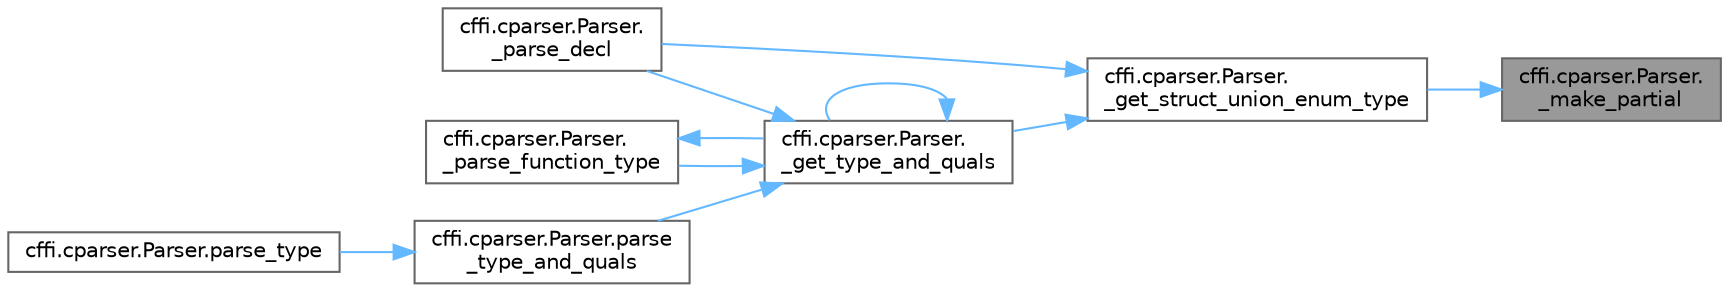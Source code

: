 digraph "cffi.cparser.Parser._make_partial"
{
 // LATEX_PDF_SIZE
  bgcolor="transparent";
  edge [fontname=Helvetica,fontsize=10,labelfontname=Helvetica,labelfontsize=10];
  node [fontname=Helvetica,fontsize=10,shape=box,height=0.2,width=0.4];
  rankdir="RL";
  Node1 [id="Node000001",label="cffi.cparser.Parser.\l_make_partial",height=0.2,width=0.4,color="gray40", fillcolor="grey60", style="filled", fontcolor="black",tooltip=" "];
  Node1 -> Node2 [id="edge1_Node000001_Node000002",dir="back",color="steelblue1",style="solid",tooltip=" "];
  Node2 [id="Node000002",label="cffi.cparser.Parser.\l_get_struct_union_enum_type",height=0.2,width=0.4,color="grey40", fillcolor="white", style="filled",URL="$classcffi_1_1cparser_1_1_parser.html#afa813766be4c0673e4598e16724bca4c",tooltip=" "];
  Node2 -> Node3 [id="edge2_Node000002_Node000003",dir="back",color="steelblue1",style="solid",tooltip=" "];
  Node3 [id="Node000003",label="cffi.cparser.Parser.\l_get_type_and_quals",height=0.2,width=0.4,color="grey40", fillcolor="white", style="filled",URL="$classcffi_1_1cparser_1_1_parser.html#a69268cb0a108d7b2e17a61d6589f891e",tooltip=" "];
  Node3 -> Node3 [id="edge3_Node000003_Node000003",dir="back",color="steelblue1",style="solid",tooltip=" "];
  Node3 -> Node4 [id="edge4_Node000003_Node000004",dir="back",color="steelblue1",style="solid",tooltip=" "];
  Node4 [id="Node000004",label="cffi.cparser.Parser.\l_parse_decl",height=0.2,width=0.4,color="grey40", fillcolor="white", style="filled",URL="$classcffi_1_1cparser_1_1_parser.html#abbf1e4d934526ccec1f86b564abc95cd",tooltip=" "];
  Node3 -> Node5 [id="edge5_Node000003_Node000005",dir="back",color="steelblue1",style="solid",tooltip=" "];
  Node5 [id="Node000005",label="cffi.cparser.Parser.\l_parse_function_type",height=0.2,width=0.4,color="grey40", fillcolor="white", style="filled",URL="$classcffi_1_1cparser_1_1_parser.html#a11bc9f0ab973065c6a3c68f58253fd1a",tooltip=" "];
  Node5 -> Node3 [id="edge6_Node000005_Node000003",dir="back",color="steelblue1",style="solid",tooltip=" "];
  Node3 -> Node6 [id="edge7_Node000003_Node000006",dir="back",color="steelblue1",style="solid",tooltip=" "];
  Node6 [id="Node000006",label="cffi.cparser.Parser.parse\l_type_and_quals",height=0.2,width=0.4,color="grey40", fillcolor="white", style="filled",URL="$classcffi_1_1cparser_1_1_parser.html#a6139eb202d8a0df47885d4cb27a3e9cd",tooltip=" "];
  Node6 -> Node7 [id="edge8_Node000006_Node000007",dir="back",color="steelblue1",style="solid",tooltip=" "];
  Node7 [id="Node000007",label="cffi.cparser.Parser.parse_type",height=0.2,width=0.4,color="grey40", fillcolor="white", style="filled",URL="$classcffi_1_1cparser_1_1_parser.html#af27b1aa9db17650fd94b8a46850c3d57",tooltip=" "];
  Node2 -> Node4 [id="edge9_Node000002_Node000004",dir="back",color="steelblue1",style="solid",tooltip=" "];
}
